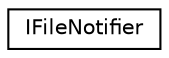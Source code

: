 digraph "Graphical Class Hierarchy"
{
 // LATEX_PDF_SIZE
  edge [fontname="Helvetica",fontsize="10",labelfontname="Helvetica",labelfontsize="10"];
  node [fontname="Helvetica",fontsize="10",shape=record];
  rankdir="LR";
  Node0 [label="IFileNotifier",height=0.2,width=0.4,color="black", fillcolor="white", style="filled",URL="$struct_i_file_notifier.html",tooltip=" "];
}
